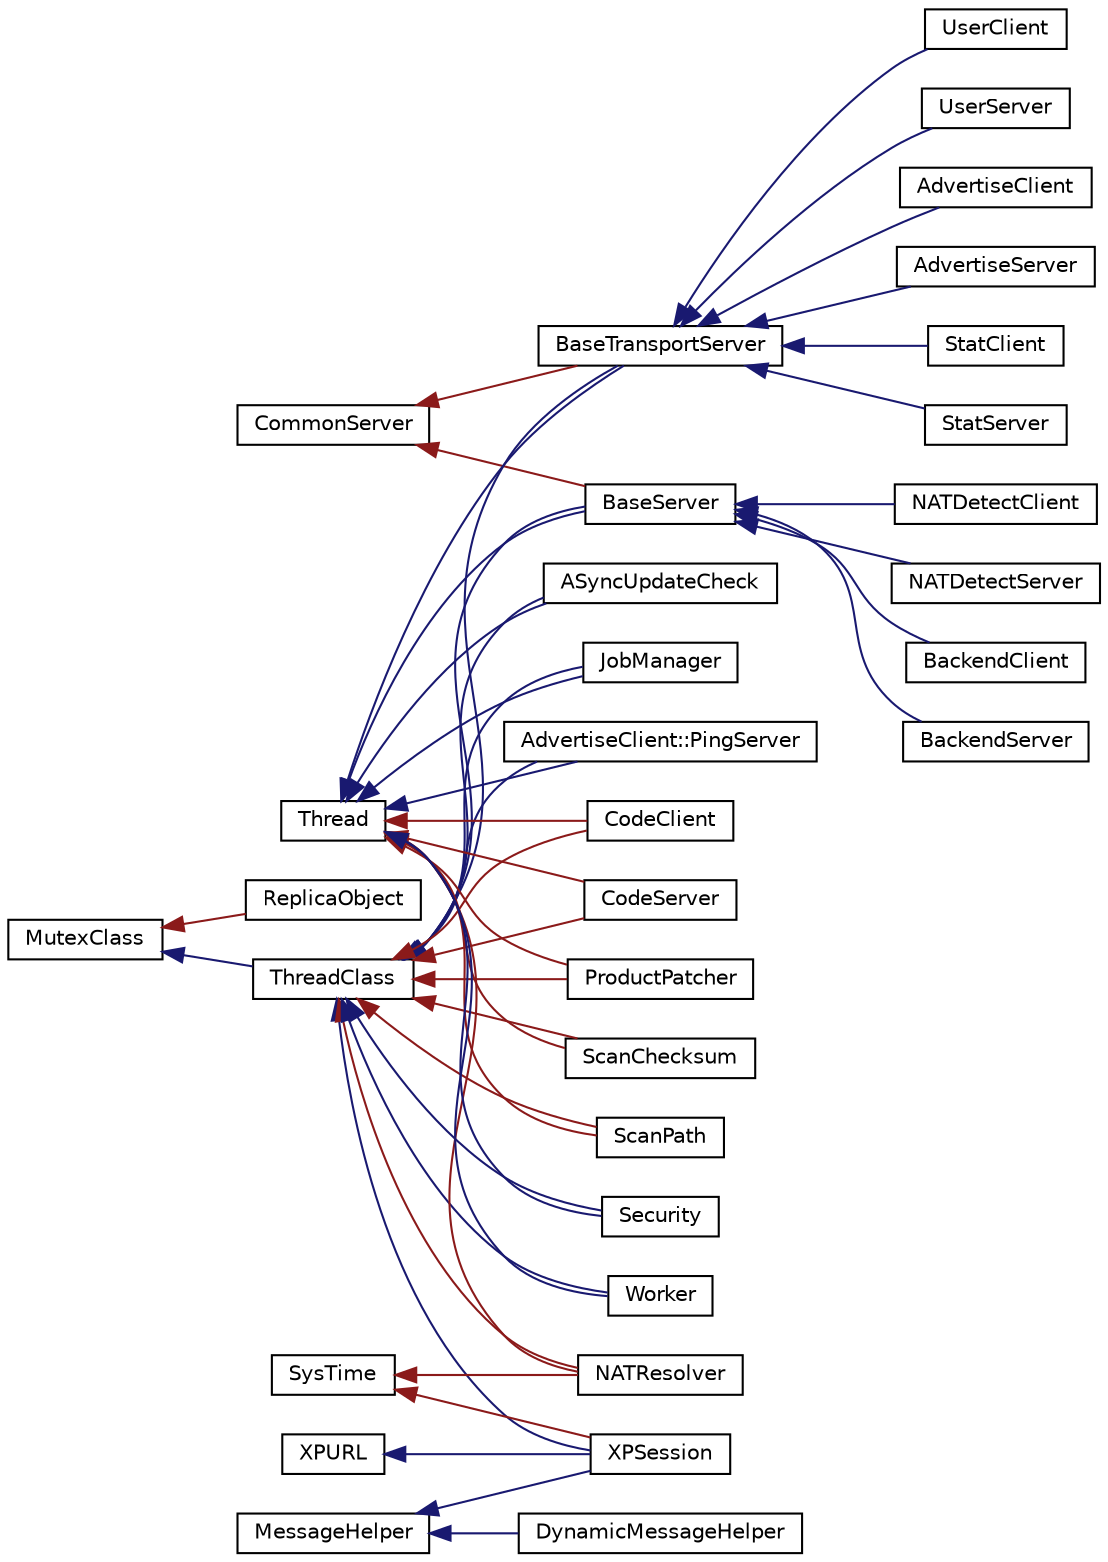 digraph "Graphical Class Hierarchy"
{
  edge [fontname="Helvetica",fontsize="10",labelfontname="Helvetica",labelfontsize="10"];
  node [fontname="Helvetica",fontsize="10",shape=record];
  rankdir="LR";
  Node1 [label="CommonServer",height=0.2,width=0.4,color="black", fillcolor="white", style="filled",URL="$classRNReplicaNet_1_1RNLobby_1_1CommonServer.html",tooltip="A common server support class. "];
  Node1 -> Node2 [dir="back",color="firebrick4",fontsize="10",style="solid",fontname="Helvetica"];
  Node2 [label="BaseServer",height=0.2,width=0.4,color="black", fillcolor="white", style="filled",URL="$classRNReplicaNet_1_1RNLobby_1_1BaseServer.html",tooltip="A server base class that handles encrypted messages to and from a socket. "];
  Node2 -> Node3 [dir="back",color="midnightblue",fontsize="10",style="solid",fontname="Helvetica"];
  Node3 [label="BackendClient",height=0.2,width=0.4,color="black", fillcolor="white", style="filled",URL="$classRNReplicaNet_1_1RNLobby_1_1BackendClient.html"];
  Node2 -> Node4 [dir="back",color="midnightblue",fontsize="10",style="solid",fontname="Helvetica"];
  Node4 [label="BackendServer",height=0.2,width=0.4,color="black", fillcolor="white", style="filled",URL="$classRNReplicaNet_1_1RNLobby_1_1BackendServer.html"];
  Node2 -> Node5 [dir="back",color="midnightblue",fontsize="10",style="solid",fontname="Helvetica"];
  Node5 [label="NATDetectClient",height=0.2,width=0.4,color="black", fillcolor="white", style="filled",URL="$classRNReplicaNet_1_1RNLobby_1_1NATDetectClient.html"];
  Node2 -> Node6 [dir="back",color="midnightblue",fontsize="10",style="solid",fontname="Helvetica"];
  Node6 [label="NATDetectServer",height=0.2,width=0.4,color="black", fillcolor="white", style="filled",URL="$classRNReplicaNet_1_1RNLobby_1_1NATDetectServer.html"];
  Node1 -> Node7 [dir="back",color="firebrick4",fontsize="10",style="solid",fontname="Helvetica"];
  Node7 [label="BaseTransportServer",height=0.2,width=0.4,color="black", fillcolor="white", style="filled",URL="$classRNReplicaNet_1_1RNLobby_1_1BaseTransportServer.html",tooltip="A server base class that handles encrypted messages to and from a transport. "];
  Node7 -> Node8 [dir="back",color="midnightblue",fontsize="10",style="solid",fontname="Helvetica"];
  Node8 [label="AdvertiseClient",height=0.2,width=0.4,color="black", fillcolor="white", style="filled",URL="$classRNReplicaNet_1_1RNLobby_1_1AdvertiseClient.html",tooltip="Maintains a connection to the AdvertiseServer. "];
  Node7 -> Node9 [dir="back",color="midnightblue",fontsize="10",style="solid",fontname="Helvetica"];
  Node9 [label="AdvertiseServer",height=0.2,width=0.4,color="black", fillcolor="white", style="filled",URL="$classRNReplicaNet_1_1RNLobby_1_1AdvertiseServer.html"];
  Node7 -> Node10 [dir="back",color="midnightblue",fontsize="10",style="solid",fontname="Helvetica"];
  Node10 [label="StatClient",height=0.2,width=0.4,color="black", fillcolor="white", style="filled",URL="$classRNReplicaNet_1_1RNLobby_1_1StatClient.html",tooltip="Maintains a connection to the StatServer. "];
  Node7 -> Node11 [dir="back",color="midnightblue",fontsize="10",style="solid",fontname="Helvetica"];
  Node11 [label="StatServer",height=0.2,width=0.4,color="black", fillcolor="white", style="filled",URL="$classRNReplicaNet_1_1RNLobby_1_1StatServer.html"];
  Node7 -> Node12 [dir="back",color="midnightblue",fontsize="10",style="solid",fontname="Helvetica"];
  Node12 [label="UserClient",height=0.2,width=0.4,color="black", fillcolor="white", style="filled",URL="$classRNReplicaNet_1_1RNLobby_1_1UserClient.html"];
  Node7 -> Node13 [dir="back",color="midnightblue",fontsize="10",style="solid",fontname="Helvetica"];
  Node13 [label="UserServer",height=0.2,width=0.4,color="black", fillcolor="white", style="filled",URL="$classRNReplicaNet_1_1RNLobby_1_1UserServer.html"];
  Node14 [label="MessageHelper",height=0.2,width=0.4,color="black", fillcolor="white", style="filled",URL="$classRNReplicaNet_1_1MessageHelper.html"];
  Node14 -> Node15 [dir="back",color="midnightblue",fontsize="10",style="solid",fontname="Helvetica"];
  Node15 [label="DynamicMessageHelper",height=0.2,width=0.4,color="black", fillcolor="white", style="filled",URL="$classRNReplicaNet_1_1DynamicMessageHelper.html"];
  Node14 -> Node16 [dir="back",color="midnightblue",fontsize="10",style="solid",fontname="Helvetica"];
  Node16 [label="XPSession",height=0.2,width=0.4,color="black", fillcolor="white", style="filled",URL="$classRNReplicaNet_1_1XPSession.html"];
  Node17 [label="MutexClass",height=0.2,width=0.4,color="black", fillcolor="white", style="filled",URL="$classRNReplicaNet_1_1MutexClass.html"];
  Node17 -> Node18 [dir="back",color="firebrick4",fontsize="10",style="solid",fontname="Helvetica"];
  Node18 [label="ReplicaObject",height=0.2,width=0.4,color="black", fillcolor="white", style="filled",URL="$classRNReplicaNet_1_1ReplicaObject.html"];
  Node17 -> Node19 [dir="back",color="midnightblue",fontsize="10",style="solid",fontname="Helvetica"];
  Node19 [label="ThreadClass",height=0.2,width=0.4,color="black", fillcolor="white", style="filled",URL="$classRNReplicaNet_1_1ThreadClass.html"];
  Node19 -> Node20 [dir="back",color="midnightblue",fontsize="10",style="solid",fontname="Helvetica"];
  Node20 [label="ASyncUpdateCheck",height=0.2,width=0.4,color="black", fillcolor="white", style="filled",URL="$classASyncUpdateCheck.html"];
  Node19 -> Node21 [dir="back",color="midnightblue",fontsize="10",style="solid",fontname="Helvetica"];
  Node21 [label="JobManager",height=0.2,width=0.4,color="black", fillcolor="white", style="filled",URL="$classRNReplicaNet_1_1JobManager.html"];
  Node19 -> Node22 [dir="back",color="midnightblue",fontsize="10",style="solid",fontname="Helvetica"];
  Node22 [label="AdvertiseClient::PingServer",height=0.2,width=0.4,color="black", fillcolor="white", style="filled",URL="$classRNReplicaNet_1_1RNLobby_1_1AdvertiseClient_1_1PingServer.html"];
  Node19 -> Node2 [dir="back",color="midnightblue",fontsize="10",style="solid",fontname="Helvetica"];
  Node19 -> Node7 [dir="back",color="midnightblue",fontsize="10",style="solid",fontname="Helvetica"];
  Node19 -> Node23 [dir="back",color="firebrick4",fontsize="10",style="solid",fontname="Helvetica"];
  Node23 [label="CodeClient",height=0.2,width=0.4,color="black", fillcolor="white", style="filled",URL="$classRNReplicaNet_1_1RNLobby_1_1CodeClient.html",tooltip="This code client queries for the validity of codes with the RNLobby::CodeServer. "];
  Node19 -> Node24 [dir="back",color="firebrick4",fontsize="10",style="solid",fontname="Helvetica"];
  Node24 [label="CodeServer",height=0.2,width=0.4,color="black", fillcolor="white", style="filled",URL="$classRNReplicaNet_1_1RNLobby_1_1CodeServer.html"];
  Node19 -> Node25 [dir="back",color="firebrick4",fontsize="10",style="solid",fontname="Helvetica"];
  Node25 [label="NATResolver",height=0.2,width=0.4,color="black", fillcolor="white", style="filled",URL="$classRNReplicaNet_1_1RNLobby_1_1NATResolver.html"];
  Node19 -> Node26 [dir="back",color="firebrick4",fontsize="10",style="solid",fontname="Helvetica"];
  Node26 [label="ProductPatcher",height=0.2,width=0.4,color="black", fillcolor="white", style="filled",URL="$classRNReplicaNet_1_1RNLobby_1_1ProductPatcher.html"];
  Node19 -> Node27 [dir="back",color="firebrick4",fontsize="10",style="solid",fontname="Helvetica"];
  Node27 [label="ScanChecksum",height=0.2,width=0.4,color="black", fillcolor="white", style="filled",URL="$classRNReplicaNet_1_1RNLobby_1_1ScanChecksum.html",tooltip="This scans a supplied path and stores the results. "];
  Node19 -> Node28 [dir="back",color="firebrick4",fontsize="10",style="solid",fontname="Helvetica"];
  Node28 [label="ScanPath",height=0.2,width=0.4,color="black", fillcolor="white", style="filled",URL="$classRNReplicaNet_1_1RNLobby_1_1ScanPath.html",tooltip="This scans a supplied path and stores the results. "];
  Node19 -> Node29 [dir="back",color="midnightblue",fontsize="10",style="solid",fontname="Helvetica"];
  Node29 [label="Security",height=0.2,width=0.4,color="black", fillcolor="white", style="filled",URL="$classRNReplicaNet_1_1RNLobby_1_1Security.html"];
  Node19 -> Node30 [dir="back",color="midnightblue",fontsize="10",style="solid",fontname="Helvetica"];
  Node30 [label="Worker",height=0.2,width=0.4,color="black", fillcolor="white", style="filled",URL="$classRNReplicaNet_1_1Worker.html"];
  Node19 -> Node16 [dir="back",color="midnightblue",fontsize="10",style="solid",fontname="Helvetica"];
  Node31 [label="SysTime",height=0.2,width=0.4,color="black", fillcolor="white", style="filled",URL="$classRNReplicaNet_1_1SysTime.html"];
  Node31 -> Node25 [dir="back",color="firebrick4",fontsize="10",style="solid",fontname="Helvetica"];
  Node31 -> Node16 [dir="back",color="firebrick4",fontsize="10",style="solid",fontname="Helvetica"];
  Node32 [label="Thread",height=0.2,width=0.4,color="black", fillcolor="white", style="filled",URL="$classRNReplicaNet_1_1Thread.html"];
  Node32 -> Node20 [dir="back",color="midnightblue",fontsize="10",style="solid",fontname="Helvetica"];
  Node32 -> Node21 [dir="back",color="midnightblue",fontsize="10",style="solid",fontname="Helvetica"];
  Node32 -> Node22 [dir="back",color="midnightblue",fontsize="10",style="solid",fontname="Helvetica"];
  Node32 -> Node2 [dir="back",color="midnightblue",fontsize="10",style="solid",fontname="Helvetica"];
  Node32 -> Node7 [dir="back",color="midnightblue",fontsize="10",style="solid",fontname="Helvetica"];
  Node32 -> Node23 [dir="back",color="firebrick4",fontsize="10",style="solid",fontname="Helvetica"];
  Node32 -> Node24 [dir="back",color="firebrick4",fontsize="10",style="solid",fontname="Helvetica"];
  Node32 -> Node25 [dir="back",color="firebrick4",fontsize="10",style="solid",fontname="Helvetica"];
  Node32 -> Node26 [dir="back",color="firebrick4",fontsize="10",style="solid",fontname="Helvetica"];
  Node32 -> Node27 [dir="back",color="firebrick4",fontsize="10",style="solid",fontname="Helvetica"];
  Node32 -> Node28 [dir="back",color="firebrick4",fontsize="10",style="solid",fontname="Helvetica"];
  Node32 -> Node29 [dir="back",color="midnightblue",fontsize="10",style="solid",fontname="Helvetica"];
  Node32 -> Node30 [dir="back",color="midnightblue",fontsize="10",style="solid",fontname="Helvetica"];
  Node33 [label="XPURL",height=0.2,width=0.4,color="black", fillcolor="white", style="filled",URL="$classRNReplicaNet_1_1XPURL.html"];
  Node33 -> Node16 [dir="back",color="midnightblue",fontsize="10",style="solid",fontname="Helvetica"];
}
